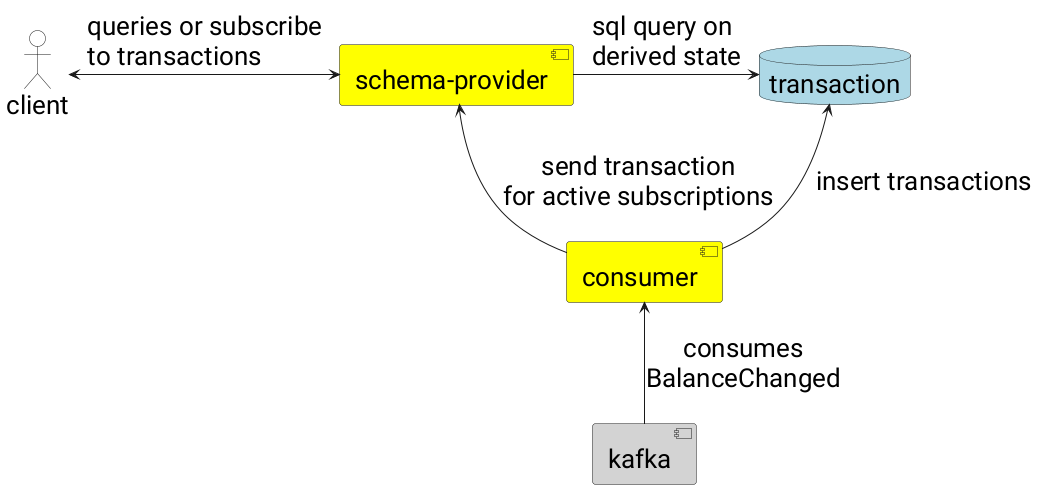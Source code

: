@startuml
skinparam shadowing false
skinparam defaultFontName Roboto
skinparam defaultFontSize 26

actor client as cl #White
database transaction as tr #LightBlue
component consumer as c #Yellow
component kafka as kc #LightGrey
component "schema-provider" as sp #Yellow

cl <-> sp :queries or subscribe\lto transactions
sp -> tr :sql query on\lderived state
tr <-- c :insert transactions
c <-- kc :consumes\nBalanceChanged
c --> sp :send transaction\nfor active subscriptions


@enduml